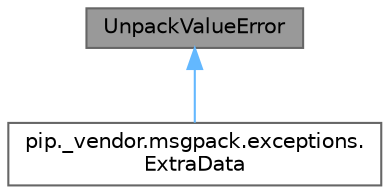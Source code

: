 digraph "UnpackValueError"
{
 // LATEX_PDF_SIZE
  bgcolor="transparent";
  edge [fontname=Helvetica,fontsize=10,labelfontname=Helvetica,labelfontsize=10];
  node [fontname=Helvetica,fontsize=10,shape=box,height=0.2,width=0.4];
  Node1 [id="Node000001",label="UnpackValueError",height=0.2,width=0.4,color="gray40", fillcolor="grey60", style="filled", fontcolor="black",tooltip=" "];
  Node1 -> Node2 [id="edge1_Node000001_Node000002",dir="back",color="steelblue1",style="solid",tooltip=" "];
  Node2 [id="Node000002",label="pip._vendor.msgpack.exceptions.\lExtraData",height=0.2,width=0.4,color="gray40", fillcolor="white", style="filled",URL="$db/d95/classpip_1_1__vendor_1_1msgpack_1_1exceptions_1_1ExtraData.html",tooltip=" "];
}
